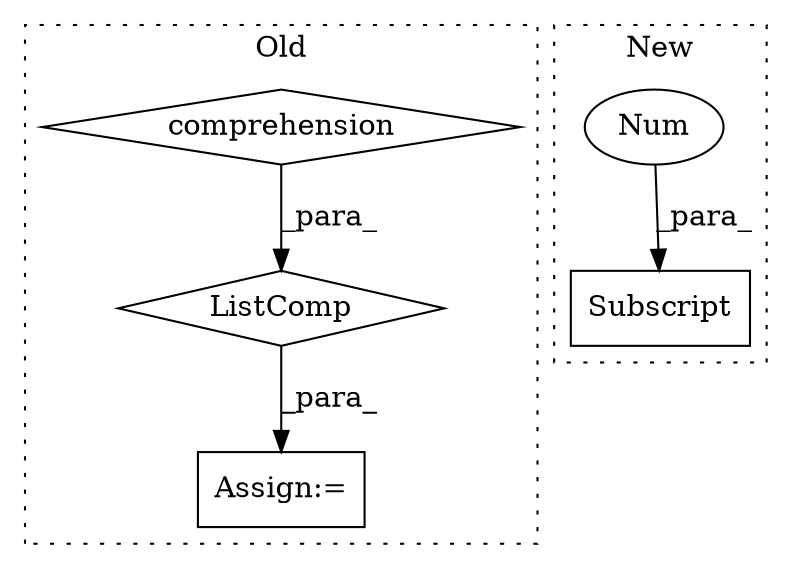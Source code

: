 digraph G {
subgraph cluster0 {
1 [label="ListComp" a="106" s="5310" l="21" shape="diamond"];
3 [label="comprehension" a="45" s="5317" l="3" shape="diamond"];
4 [label="Assign:=" a="68" s="5302" l="4" shape="box"];
label = "Old";
style="dotted";
}
subgraph cluster1 {
2 [label="Subscript" a="63" s="4986,0" l="24,0" shape="box"];
5 [label="Num" a="76" s="5008" l="1" shape="ellipse"];
label = "New";
style="dotted";
}
1 -> 4 [label="_para_"];
3 -> 1 [label="_para_"];
5 -> 2 [label="_para_"];
}